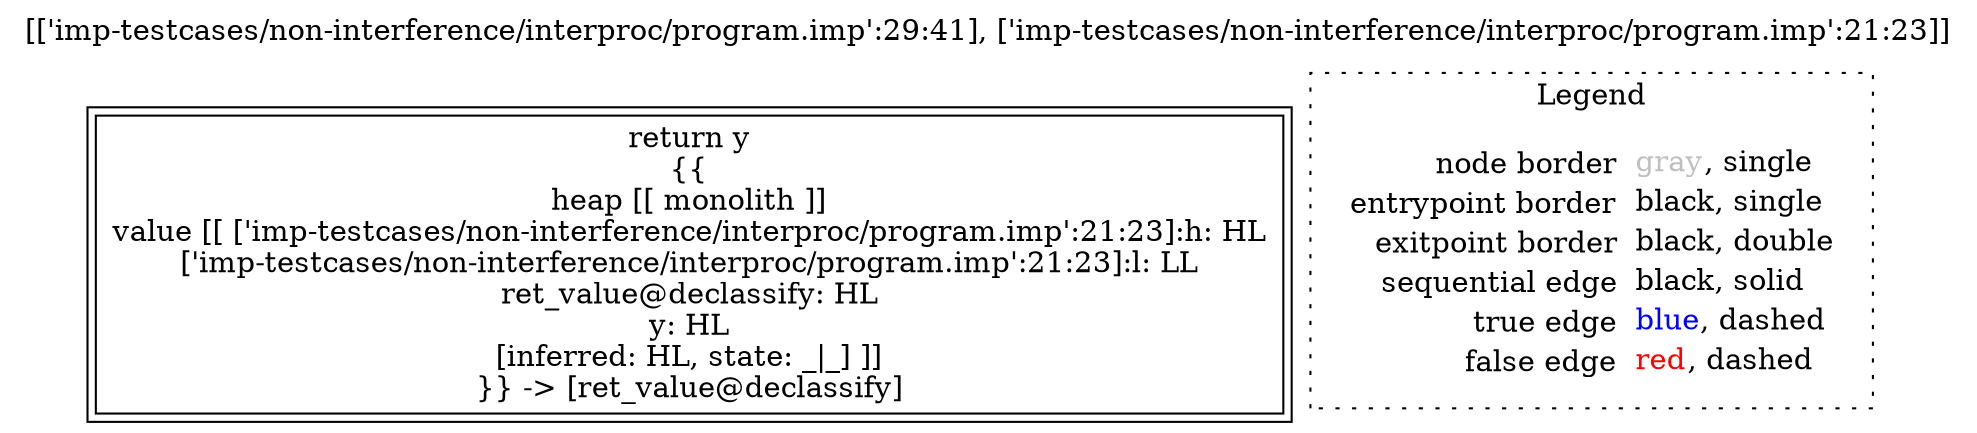 digraph {
	labelloc="t";
	label="[['imp-testcases/non-interference/interproc/program.imp':29:41], ['imp-testcases/non-interference/interproc/program.imp':21:23]]";
	"node0" [shape="rect",color="black",peripheries="2",label=<return y<BR/>{{<BR/>heap [[ monolith ]]<BR/>value [[ ['imp-testcases/non-interference/interproc/program.imp':21:23]:h: HL<BR/>['imp-testcases/non-interference/interproc/program.imp':21:23]:l: LL<BR/>ret_value@declassify: HL<BR/>y: HL<BR/>[inferred: HL, state: _|_] ]]<BR/>}} -&gt; [ret_value@declassify]>];
subgraph cluster_legend {
	label="Legend";
	style=dotted;
	node [shape=plaintext];
	"legend" [label=<<table border="0" cellpadding="2" cellspacing="0" cellborder="0"><tr><td align="right">node border&nbsp;</td><td align="left"><font color="gray">gray</font>, single</td></tr><tr><td align="right">entrypoint border&nbsp;</td><td align="left"><font color="black">black</font>, single</td></tr><tr><td align="right">exitpoint border&nbsp;</td><td align="left"><font color="black">black</font>, double</td></tr><tr><td align="right">sequential edge&nbsp;</td><td align="left"><font color="black">black</font>, solid</td></tr><tr><td align="right">true edge&nbsp;</td><td align="left"><font color="blue">blue</font>, dashed</td></tr><tr><td align="right">false edge&nbsp;</td><td align="left"><font color="red">red</font>, dashed</td></tr></table>>];
}

}
